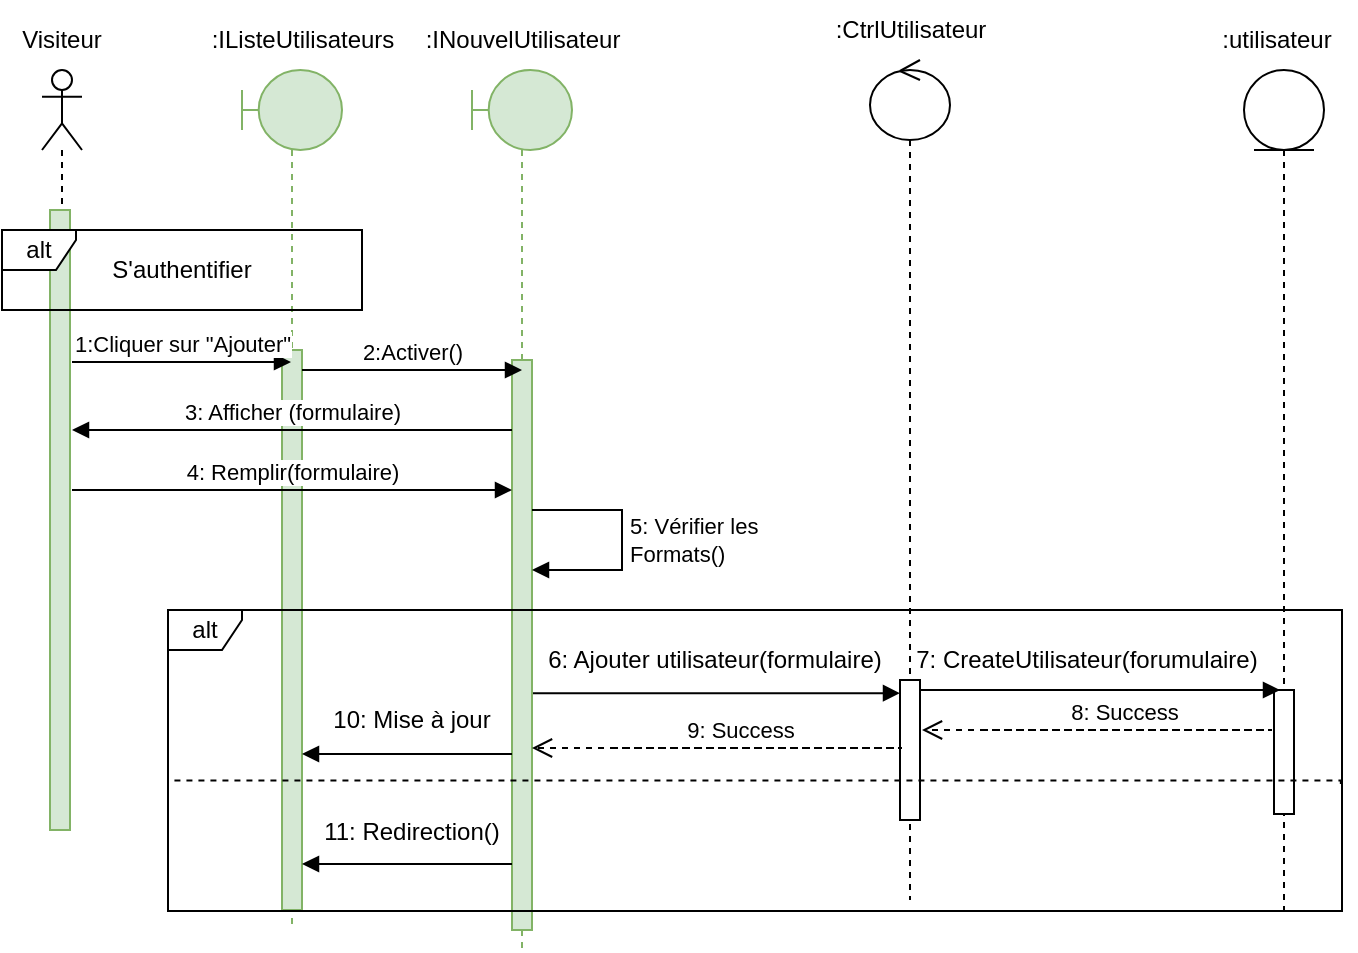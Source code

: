 <mxfile version="21.0.6" type="github">
  <diagram name="Page-1" id="c_9UT2JSTmkC-Qce2Pwd">
    <mxGraphModel dx="2625" dy="1325" grid="1" gridSize="10" guides="1" tooltips="1" connect="1" arrows="1" fold="1" page="1" pageScale="1" pageWidth="827" pageHeight="1169" math="0" shadow="0">
      <root>
        <mxCell id="0" />
        <mxCell id="1" parent="0" />
        <mxCell id="dDMGeoulFam2Kv4sPXcY-1" value="" style="shape=umlLifeline;perimeter=lifelinePerimeter;whiteSpace=wrap;html=1;container=1;dropTarget=0;collapsible=0;recursiveResize=0;outlineConnect=0;portConstraint=eastwest;newEdgeStyle={&quot;edgeStyle&quot;:&quot;elbowEdgeStyle&quot;,&quot;elbow&quot;:&quot;vertical&quot;,&quot;curved&quot;:0,&quot;rounded&quot;:0};participant=umlBoundary;fillColor=#d5e8d4;strokeColor=#82b366;" vertex="1" parent="1">
          <mxGeometry x="130" y="70" width="50" height="430" as="geometry" />
        </mxCell>
        <mxCell id="dDMGeoulFam2Kv4sPXcY-37" value="" style="html=1;points=[];perimeter=orthogonalPerimeter;outlineConnect=0;targetShapes=umlLifeline;portConstraint=eastwest;newEdgeStyle={&quot;edgeStyle&quot;:&quot;elbowEdgeStyle&quot;,&quot;elbow&quot;:&quot;vertical&quot;,&quot;curved&quot;:0,&quot;rounded&quot;:0};fillColor=#d5e8d4;strokeColor=#82b366;" vertex="1" parent="dDMGeoulFam2Kv4sPXcY-1">
          <mxGeometry x="20" y="140" width="10" height="280" as="geometry" />
        </mxCell>
        <mxCell id="dDMGeoulFam2Kv4sPXcY-2" value="" style="shape=umlLifeline;perimeter=lifelinePerimeter;whiteSpace=wrap;html=1;container=1;dropTarget=0;collapsible=0;recursiveResize=0;outlineConnect=0;portConstraint=eastwest;newEdgeStyle={&quot;edgeStyle&quot;:&quot;elbowEdgeStyle&quot;,&quot;elbow&quot;:&quot;vertical&quot;,&quot;curved&quot;:0,&quot;rounded&quot;:0};participant=umlActor;" vertex="1" parent="1">
          <mxGeometry x="30" y="70" width="20" height="380" as="geometry" />
        </mxCell>
        <mxCell id="dDMGeoulFam2Kv4sPXcY-3" value="" style="html=1;points=[];perimeter=orthogonalPerimeter;outlineConnect=0;targetShapes=umlLifeline;portConstraint=eastwest;newEdgeStyle={&quot;edgeStyle&quot;:&quot;elbowEdgeStyle&quot;,&quot;elbow&quot;:&quot;vertical&quot;,&quot;curved&quot;:0,&quot;rounded&quot;:0};fillColor=#d5e8d4;strokeColor=#82b366;" vertex="1" parent="dDMGeoulFam2Kv4sPXcY-2">
          <mxGeometry x="4" y="70" width="10" height="310" as="geometry" />
        </mxCell>
        <mxCell id="dDMGeoulFam2Kv4sPXcY-4" value="" style="shape=umlLifeline;perimeter=lifelinePerimeter;whiteSpace=wrap;html=1;container=1;dropTarget=0;collapsible=0;recursiveResize=0;outlineConnect=0;portConstraint=eastwest;newEdgeStyle={&quot;edgeStyle&quot;:&quot;elbowEdgeStyle&quot;,&quot;elbow&quot;:&quot;vertical&quot;,&quot;curved&quot;:0,&quot;rounded&quot;:0};participant=umlEntity;" vertex="1" parent="1">
          <mxGeometry x="631" y="70" width="40" height="420" as="geometry" />
        </mxCell>
        <mxCell id="dDMGeoulFam2Kv4sPXcY-5" value="" style="html=1;points=[];perimeter=orthogonalPerimeter;outlineConnect=0;targetShapes=umlLifeline;portConstraint=eastwest;newEdgeStyle={&quot;edgeStyle&quot;:&quot;elbowEdgeStyle&quot;,&quot;elbow&quot;:&quot;vertical&quot;,&quot;curved&quot;:0,&quot;rounded&quot;:0};" vertex="1" parent="dDMGeoulFam2Kv4sPXcY-4">
          <mxGeometry x="15" y="310" width="10" height="62" as="geometry" />
        </mxCell>
        <mxCell id="dDMGeoulFam2Kv4sPXcY-6" value="" style="shape=umlLifeline;perimeter=lifelinePerimeter;whiteSpace=wrap;html=1;container=1;dropTarget=0;collapsible=0;recursiveResize=0;outlineConnect=0;portConstraint=eastwest;newEdgeStyle={&quot;edgeStyle&quot;:&quot;elbowEdgeStyle&quot;,&quot;elbow&quot;:&quot;vertical&quot;,&quot;curved&quot;:0,&quot;rounded&quot;:0};participant=umlControl;" vertex="1" parent="1">
          <mxGeometry x="444" y="65" width="40" height="420" as="geometry" />
        </mxCell>
        <mxCell id="dDMGeoulFam2Kv4sPXcY-7" value="" style="html=1;points=[];perimeter=orthogonalPerimeter;outlineConnect=0;targetShapes=umlLifeline;portConstraint=eastwest;newEdgeStyle={&quot;edgeStyle&quot;:&quot;elbowEdgeStyle&quot;,&quot;elbow&quot;:&quot;vertical&quot;,&quot;curved&quot;:0,&quot;rounded&quot;:0};" vertex="1" parent="dDMGeoulFam2Kv4sPXcY-6">
          <mxGeometry x="15" y="310" width="10" height="70" as="geometry" />
        </mxCell>
        <mxCell id="dDMGeoulFam2Kv4sPXcY-12" value="1:Cliquer sur &quot;Ajouter&quot;" style="html=1;verticalAlign=bottom;endArrow=block;edgeStyle=elbowEdgeStyle;elbow=vertical;curved=0;rounded=0;" edge="1" parent="1" target="dDMGeoulFam2Kv4sPXcY-1">
          <mxGeometry relative="1" as="geometry">
            <mxPoint x="45" y="216" as="sourcePoint" />
            <mxPoint x="265" y="216" as="targetPoint" />
            <Array as="points">
              <mxPoint x="145" y="216" />
              <mxPoint x="155" y="196" />
              <mxPoint x="55" y="166" />
              <mxPoint x="105" y="166" />
            </Array>
          </mxGeometry>
        </mxCell>
        <mxCell id="dDMGeoulFam2Kv4sPXcY-15" value=":INouvelUtilisateur" style="text;html=1;align=center;verticalAlign=middle;resizable=0;points=[];autosize=1;strokeColor=none;fillColor=none;" vertex="1" parent="1">
          <mxGeometry x="210" y="40" width="120" height="30" as="geometry" />
        </mxCell>
        <mxCell id="dDMGeoulFam2Kv4sPXcY-16" value=":CtrlUtilisateur" style="text;html=1;align=center;verticalAlign=middle;resizable=0;points=[];autosize=1;strokeColor=none;fillColor=none;" vertex="1" parent="1">
          <mxGeometry x="414" y="35" width="100" height="30" as="geometry" />
        </mxCell>
        <mxCell id="dDMGeoulFam2Kv4sPXcY-17" value=":utilisateur" style="text;html=1;align=center;verticalAlign=middle;resizable=0;points=[];autosize=1;strokeColor=none;fillColor=none;" vertex="1" parent="1">
          <mxGeometry x="607" y="40" width="80" height="30" as="geometry" />
        </mxCell>
        <mxCell id="dDMGeoulFam2Kv4sPXcY-18" value="Visiteur" style="text;html=1;strokeColor=none;fillColor=none;align=center;verticalAlign=middle;whiteSpace=wrap;rounded=0;" vertex="1" parent="1">
          <mxGeometry x="10" y="40" width="60" height="30" as="geometry" />
        </mxCell>
        <mxCell id="dDMGeoulFam2Kv4sPXcY-19" value=":IListeUtilisateurs" style="text;html=1;align=center;verticalAlign=middle;resizable=0;points=[];autosize=1;strokeColor=none;fillColor=none;" vertex="1" parent="1">
          <mxGeometry x="105" y="40" width="110" height="30" as="geometry" />
        </mxCell>
        <mxCell id="dDMGeoulFam2Kv4sPXcY-23" value="" style="html=1;verticalAlign=bottom;endArrow=block;edgeStyle=elbowEdgeStyle;elbow=vertical;curved=0;rounded=0;" edge="1" parent="1">
          <mxGeometry relative="1" as="geometry">
            <mxPoint x="275" y="389.28" as="sourcePoint" />
            <mxPoint x="459" y="381.57" as="targetPoint" />
            <Array as="points">
              <mxPoint x="263" y="381.57" />
              <mxPoint x="163" y="351.57" />
              <mxPoint x="419" y="389" />
            </Array>
          </mxGeometry>
        </mxCell>
        <mxCell id="dDMGeoulFam2Kv4sPXcY-24" value="6: Ajouter utilisateur(formulaire)" style="text;html=1;strokeColor=none;fillColor=none;align=center;verticalAlign=middle;whiteSpace=wrap;rounded=0;" vertex="1" parent="1">
          <mxGeometry x="279" y="350" width="175" height="30" as="geometry" />
        </mxCell>
        <mxCell id="dDMGeoulFam2Kv4sPXcY-25" value="11: Redirection()" style="text;html=1;strokeColor=none;fillColor=none;align=center;verticalAlign=middle;whiteSpace=wrap;rounded=0;" vertex="1" parent="1">
          <mxGeometry x="170" y="436" width="90" height="30" as="geometry" />
        </mxCell>
        <mxCell id="dDMGeoulFam2Kv4sPXcY-29" value="" style="shape=umlLifeline;perimeter=lifelinePerimeter;whiteSpace=wrap;html=1;container=1;dropTarget=0;collapsible=0;recursiveResize=0;outlineConnect=0;portConstraint=eastwest;newEdgeStyle={&quot;edgeStyle&quot;:&quot;elbowEdgeStyle&quot;,&quot;elbow&quot;:&quot;vertical&quot;,&quot;curved&quot;:0,&quot;rounded&quot;:0};participant=umlBoundary;fillColor=#d5e8d4;strokeColor=#82b366;" vertex="1" parent="1">
          <mxGeometry x="245" y="70" width="50" height="440" as="geometry" />
        </mxCell>
        <mxCell id="dDMGeoulFam2Kv4sPXcY-30" value="" style="html=1;points=[];perimeter=orthogonalPerimeter;outlineConnect=0;targetShapes=umlLifeline;portConstraint=eastwest;newEdgeStyle={&quot;edgeStyle&quot;:&quot;elbowEdgeStyle&quot;,&quot;elbow&quot;:&quot;vertical&quot;,&quot;curved&quot;:0,&quot;rounded&quot;:0};fillColor=#d5e8d4;strokeColor=#82b366;" vertex="1" parent="dDMGeoulFam2Kv4sPXcY-29">
          <mxGeometry x="20" y="145" width="10" height="285" as="geometry" />
        </mxCell>
        <mxCell id="dDMGeoulFam2Kv4sPXcY-42" value="&lt;div&gt;5: Vérifier les&lt;/div&gt;&lt;div&gt;Formats()&lt;br&gt;&lt;/div&gt;" style="html=1;align=left;spacingLeft=2;endArrow=block;rounded=0;edgeStyle=orthogonalEdgeStyle;curved=0;rounded=0;" edge="1" target="dDMGeoulFam2Kv4sPXcY-30" parent="dDMGeoulFam2Kv4sPXcY-29" source="dDMGeoulFam2Kv4sPXcY-30">
          <mxGeometry relative="1" as="geometry">
            <mxPoint x="-85.02" y="220" as="sourcePoint" />
            <Array as="points">
              <mxPoint x="75" y="220" />
              <mxPoint x="75" y="250" />
            </Array>
          </mxGeometry>
        </mxCell>
        <mxCell id="dDMGeoulFam2Kv4sPXcY-34" value="alt" style="shape=umlFrame;whiteSpace=wrap;html=1;pointerEvents=0;width=37;height=20;" vertex="1" parent="1">
          <mxGeometry x="10" y="150" width="180" height="40" as="geometry" />
        </mxCell>
        <mxCell id="dDMGeoulFam2Kv4sPXcY-36" value="S&#39;authentifier" style="text;html=1;strokeColor=none;fillColor=none;align=center;verticalAlign=middle;whiteSpace=wrap;rounded=0;" vertex="1" parent="1">
          <mxGeometry x="70" y="155" width="60" height="30" as="geometry" />
        </mxCell>
        <mxCell id="dDMGeoulFam2Kv4sPXcY-38" value="2:Activer()" style="html=1;verticalAlign=bottom;endArrow=block;edgeStyle=elbowEdgeStyle;elbow=vertical;curved=0;rounded=0;" edge="1" parent="1">
          <mxGeometry relative="1" as="geometry">
            <mxPoint x="160" y="220" as="sourcePoint" />
            <mxPoint x="270" y="220" as="targetPoint" />
            <Array as="points">
              <mxPoint x="260" y="220" />
              <mxPoint x="270" y="200" />
              <mxPoint x="170" y="170" />
              <mxPoint x="220" y="170" />
            </Array>
          </mxGeometry>
        </mxCell>
        <mxCell id="dDMGeoulFam2Kv4sPXcY-39" value="4: Remplir(formulaire)" style="html=1;verticalAlign=bottom;endArrow=block;edgeStyle=elbowEdgeStyle;elbow=vertical;curved=0;rounded=0;" edge="1" parent="1" target="dDMGeoulFam2Kv4sPXcY-30">
          <mxGeometry relative="1" as="geometry">
            <mxPoint x="45" y="280" as="sourcePoint" />
            <mxPoint x="155" y="250" as="targetPoint" />
            <Array as="points">
              <mxPoint x="230" y="280" />
              <mxPoint x="145" y="250" />
              <mxPoint x="155" y="230" />
              <mxPoint x="55" y="200" />
              <mxPoint x="105" y="200" />
            </Array>
          </mxGeometry>
        </mxCell>
        <mxCell id="dDMGeoulFam2Kv4sPXcY-40" value="3: Afficher (formulaire)" style="html=1;verticalAlign=bottom;endArrow=block;edgeStyle=elbowEdgeStyle;elbow=vertical;curved=0;rounded=0;" edge="1" parent="1">
          <mxGeometry relative="1" as="geometry">
            <mxPoint x="265" y="250" as="sourcePoint" />
            <mxPoint x="45" y="250" as="targetPoint" />
            <Array as="points">
              <mxPoint x="160" y="250" />
              <mxPoint x="55" y="170" />
              <mxPoint x="155" y="200" />
              <mxPoint x="145" y="220" />
              <mxPoint x="230" y="250" />
            </Array>
          </mxGeometry>
        </mxCell>
        <mxCell id="dDMGeoulFam2Kv4sPXcY-13" value="alt" style="shape=umlFrame;whiteSpace=wrap;html=1;pointerEvents=0;width=37;height=20;" vertex="1" parent="1">
          <mxGeometry x="93" y="340" width="587" height="150.5" as="geometry" />
        </mxCell>
        <mxCell id="dDMGeoulFam2Kv4sPXcY-22" value="" style="html=1;verticalAlign=bottom;endArrow=block;edgeStyle=elbowEdgeStyle;elbow=vertical;curved=0;rounded=0;" edge="1" parent="1">
          <mxGeometry relative="1" as="geometry">
            <mxPoint x="265" y="467" as="sourcePoint" />
            <mxPoint x="160" y="467" as="targetPoint" />
            <Array as="points">
              <mxPoint x="210" y="467" />
              <mxPoint x="270" y="468.29" />
              <mxPoint x="260" y="488.29" />
            </Array>
          </mxGeometry>
        </mxCell>
        <mxCell id="dDMGeoulFam2Kv4sPXcY-28" value="" style="html=1;verticalAlign=bottom;endArrow=none;edgeStyle=elbowEdgeStyle;elbow=vertical;curved=0;rounded=0;dashed=1;endFill=0;exitX=0.999;exitY=0.578;exitDx=0;exitDy=0;exitPerimeter=0;" edge="1" parent="1" source="dDMGeoulFam2Kv4sPXcY-13">
          <mxGeometry relative="1" as="geometry">
            <mxPoint x="670" y="425" as="sourcePoint" />
            <mxPoint x="93" y="425.19" as="targetPoint" />
            <Array as="points">
              <mxPoint x="223" y="425.19" />
              <mxPoint x="103" y="387.48" />
              <mxPoint x="203" y="417.48" />
              <mxPoint x="193" y="437.48" />
            </Array>
          </mxGeometry>
        </mxCell>
        <mxCell id="dDMGeoulFam2Kv4sPXcY-43" value="" style="html=1;verticalAlign=bottom;endArrow=block;edgeStyle=elbowEdgeStyle;elbow=vertical;curved=0;rounded=0;" edge="1" parent="1">
          <mxGeometry relative="1" as="geometry">
            <mxPoint x="265" y="412" as="sourcePoint" />
            <mxPoint x="160" y="412" as="targetPoint" />
            <Array as="points">
              <mxPoint x="210" y="412" />
              <mxPoint x="270" y="413.29" />
              <mxPoint x="260" y="433.29" />
            </Array>
          </mxGeometry>
        </mxCell>
        <mxCell id="dDMGeoulFam2Kv4sPXcY-44" value="10: Mise à jour" style="text;html=1;strokeColor=none;fillColor=none;align=center;verticalAlign=middle;whiteSpace=wrap;rounded=0;" vertex="1" parent="1">
          <mxGeometry x="170" y="380" width="90" height="30" as="geometry" />
        </mxCell>
        <mxCell id="dDMGeoulFam2Kv4sPXcY-45" value="9: Success" style="html=1;verticalAlign=bottom;endArrow=open;dashed=1;endSize=8;edgeStyle=elbowEdgeStyle;elbow=vertical;curved=0;rounded=0;" edge="1" parent="1">
          <mxGeometry x="0.371" relative="1" as="geometry">
            <mxPoint x="315" y="409" as="sourcePoint" />
            <mxPoint x="275" y="409" as="targetPoint" />
            <Array as="points">
              <mxPoint x="460" y="409" />
            </Array>
            <mxPoint as="offset" />
          </mxGeometry>
        </mxCell>
        <mxCell id="dDMGeoulFam2Kv4sPXcY-47" value="7: CreateUtilisateur(forumulaire)" style="text;html=1;strokeColor=none;fillColor=none;align=center;verticalAlign=middle;whiteSpace=wrap;rounded=0;" vertex="1" parent="1">
          <mxGeometry x="465" y="350" width="175" height="30" as="geometry" />
        </mxCell>
        <mxCell id="dDMGeoulFam2Kv4sPXcY-48" value="" style="html=1;verticalAlign=bottom;endArrow=block;edgeStyle=elbowEdgeStyle;elbow=vertical;curved=0;rounded=0;" edge="1" parent="1" source="dDMGeoulFam2Kv4sPXcY-7">
          <mxGeometry relative="1" as="geometry">
            <mxPoint x="465" y="387.71" as="sourcePoint" />
            <mxPoint x="649" y="380.0" as="targetPoint" />
            <Array as="points">
              <mxPoint x="470" y="380" />
              <mxPoint x="353" y="350.0" />
              <mxPoint x="609" y="387.43" />
            </Array>
          </mxGeometry>
        </mxCell>
        <mxCell id="dDMGeoulFam2Kv4sPXcY-49" value="8: Success" style="html=1;verticalAlign=bottom;endArrow=open;dashed=1;endSize=8;edgeStyle=elbowEdgeStyle;elbow=vertical;curved=0;rounded=0;" edge="1" parent="1">
          <mxGeometry x="0.371" relative="1" as="geometry">
            <mxPoint x="500" y="400" as="sourcePoint" />
            <mxPoint x="470" y="400" as="targetPoint" />
            <Array as="points">
              <mxPoint x="645" y="400" />
            </Array>
            <mxPoint as="offset" />
          </mxGeometry>
        </mxCell>
      </root>
    </mxGraphModel>
  </diagram>
</mxfile>
